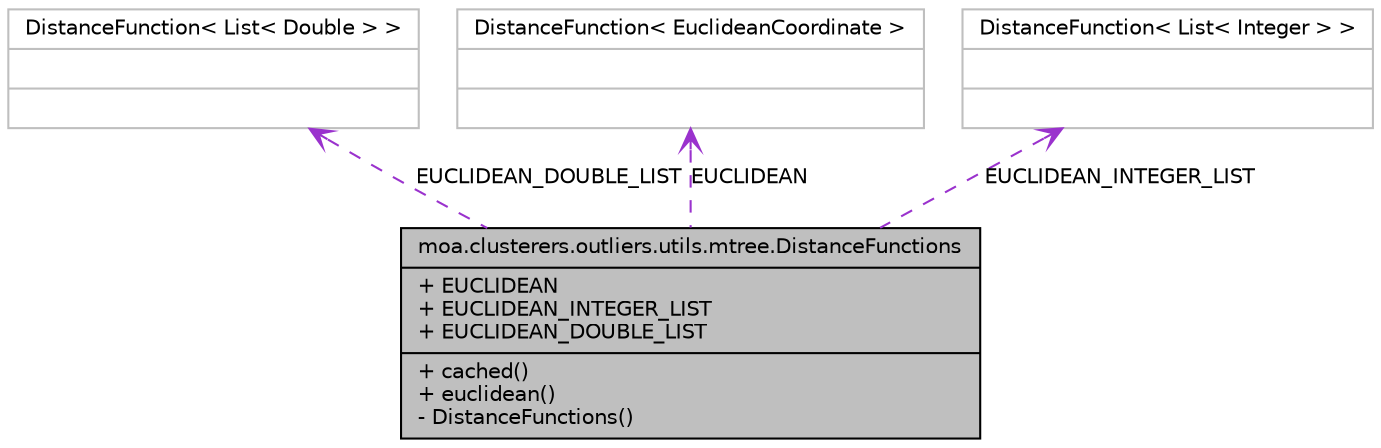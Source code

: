 digraph G
{
  edge [fontname="Helvetica",fontsize="10",labelfontname="Helvetica",labelfontsize="10"];
  node [fontname="Helvetica",fontsize="10",shape=record];
  Node1 [label="{moa.clusterers.outliers.utils.mtree.DistanceFunctions\n|+ EUCLIDEAN\l+ EUCLIDEAN_INTEGER_LIST\l+ EUCLIDEAN_DOUBLE_LIST\l|+ cached()\l+ euclidean()\l- DistanceFunctions()\l}",height=0.2,width=0.4,color="black", fillcolor="grey75", style="filled" fontcolor="black"];
  Node2 -> Node1 [dir=back,color="darkorchid3",fontsize="10",style="dashed",label="EUCLIDEAN_DOUBLE_LIST",arrowtail="open",fontname="Helvetica"];
  Node2 [label="{DistanceFunction\< List\< Double \> \>\n||}",height=0.2,width=0.4,color="grey75", fillcolor="white", style="filled"];
  Node3 -> Node1 [dir=back,color="darkorchid3",fontsize="10",style="dashed",label="EUCLIDEAN",arrowtail="open",fontname="Helvetica"];
  Node3 [label="{DistanceFunction\< EuclideanCoordinate \>\n||}",height=0.2,width=0.4,color="grey75", fillcolor="white", style="filled"];
  Node4 -> Node1 [dir=back,color="darkorchid3",fontsize="10",style="dashed",label="EUCLIDEAN_INTEGER_LIST",arrowtail="open",fontname="Helvetica"];
  Node4 [label="{DistanceFunction\< List\< Integer \> \>\n||}",height=0.2,width=0.4,color="grey75", fillcolor="white", style="filled"];
}
